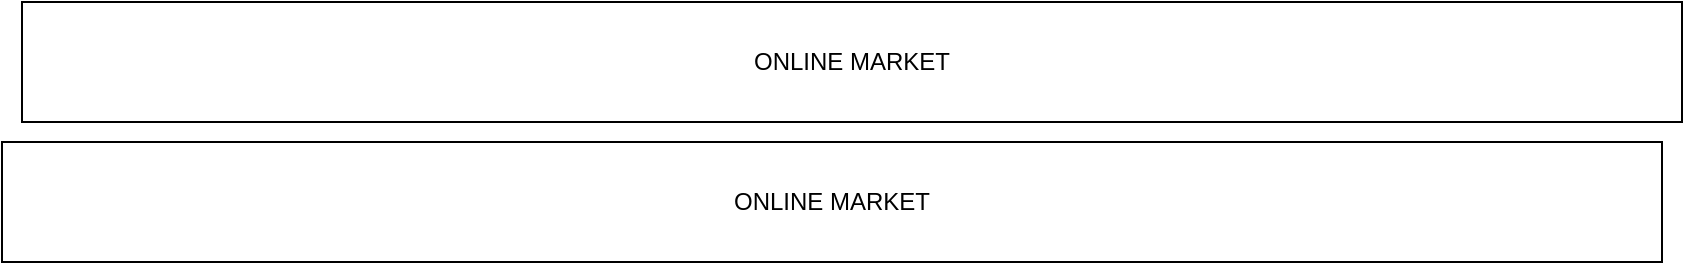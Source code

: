 <mxfile version="26.0.2">
  <diagram name="Page-1" id="79mEakWZzlJT8l5r2_qh">
    <mxGraphModel dx="1120" dy="426" grid="1" gridSize="10" guides="1" tooltips="1" connect="1" arrows="1" fold="1" page="1" pageScale="1" pageWidth="827" pageHeight="1169" math="0" shadow="0">
      <root>
        <mxCell id="0" />
        <mxCell id="1" parent="0" />
        <mxCell id="GiRs8gjFRRvFK5nXhPz--2" value="ONLINE MARKET" style="rounded=0;whiteSpace=wrap;html=1;" parent="1" vertex="1">
          <mxGeometry x="220" y="130" width="830" height="60" as="geometry" />
        </mxCell>
        <mxCell id="GiRs8gjFRRvFK5nXhPz--6" value="ONLINE MARKET" style="rounded=0;whiteSpace=wrap;html=1;" parent="1" vertex="1">
          <mxGeometry x="230" y="60" width="830" height="60" as="geometry" />
        </mxCell>
      </root>
    </mxGraphModel>
  </diagram>
</mxfile>
